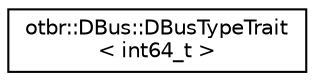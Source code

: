 digraph "Graphical Class Hierarchy"
{
  edge [fontname="Helvetica",fontsize="10",labelfontname="Helvetica",labelfontsize="10"];
  node [fontname="Helvetica",fontsize="10",shape=record];
  rankdir="LR";
  Node0 [label="otbr::DBus::DBusTypeTrait\l\< int64_t \>",height=0.2,width=0.4,color="black", fillcolor="white", style="filled",URL="$d5/d1c/structotbr_1_1DBus_1_1DBusTypeTrait_3_01int64__t_01_4.html"];
}
